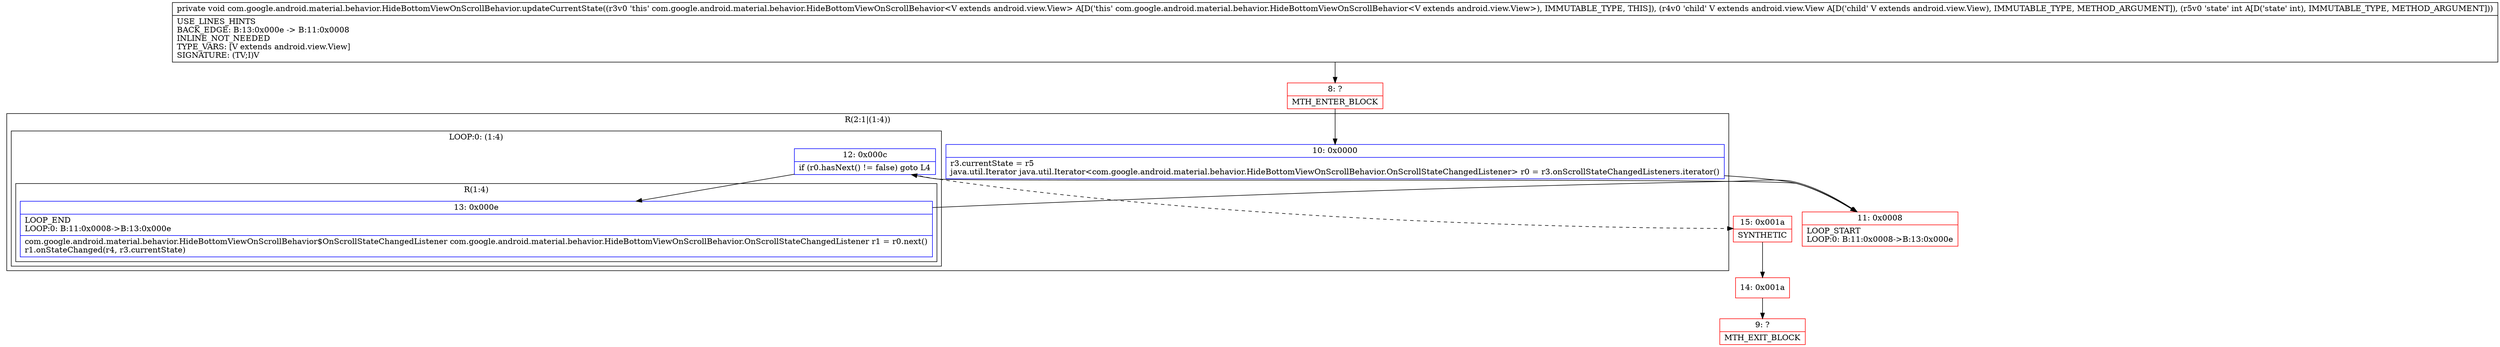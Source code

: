 digraph "CFG forcom.google.android.material.behavior.HideBottomViewOnScrollBehavior.updateCurrentState(Landroid\/view\/View;I)V" {
subgraph cluster_Region_376425419 {
label = "R(2:1|(1:4))";
node [shape=record,color=blue];
Node_10 [shape=record,label="{10\:\ 0x0000|r3.currentState = r5\ljava.util.Iterator java.util.Iterator\<com.google.android.material.behavior.HideBottomViewOnScrollBehavior.OnScrollStateChangedListener\> r0 = r3.onScrollStateChangedListeners.iterator()\l}"];
subgraph cluster_LoopRegion_125101318 {
label = "LOOP:0: (1:4)";
node [shape=record,color=blue];
Node_12 [shape=record,label="{12\:\ 0x000c|if (r0.hasNext() != false) goto L4\l}"];
subgraph cluster_Region_2141234051 {
label = "R(1:4)";
node [shape=record,color=blue];
Node_13 [shape=record,label="{13\:\ 0x000e|LOOP_END\lLOOP:0: B:11:0x0008\-\>B:13:0x000e\l|com.google.android.material.behavior.HideBottomViewOnScrollBehavior$OnScrollStateChangedListener com.google.android.material.behavior.HideBottomViewOnScrollBehavior.OnScrollStateChangedListener r1 = r0.next()\lr1.onStateChanged(r4, r3.currentState)\l}"];
}
}
}
Node_8 [shape=record,color=red,label="{8\:\ ?|MTH_ENTER_BLOCK\l}"];
Node_11 [shape=record,color=red,label="{11\:\ 0x0008|LOOP_START\lLOOP:0: B:11:0x0008\-\>B:13:0x000e\l}"];
Node_15 [shape=record,color=red,label="{15\:\ 0x001a|SYNTHETIC\l}"];
Node_14 [shape=record,color=red,label="{14\:\ 0x001a}"];
Node_9 [shape=record,color=red,label="{9\:\ ?|MTH_EXIT_BLOCK\l}"];
MethodNode[shape=record,label="{private void com.google.android.material.behavior.HideBottomViewOnScrollBehavior.updateCurrentState((r3v0 'this' com.google.android.material.behavior.HideBottomViewOnScrollBehavior\<V extends android.view.View\> A[D('this' com.google.android.material.behavior.HideBottomViewOnScrollBehavior\<V extends android.view.View\>), IMMUTABLE_TYPE, THIS]), (r4v0 'child' V extends android.view.View A[D('child' V extends android.view.View), IMMUTABLE_TYPE, METHOD_ARGUMENT]), (r5v0 'state' int A[D('state' int), IMMUTABLE_TYPE, METHOD_ARGUMENT]))  | USE_LINES_HINTS\lBACK_EDGE: B:13:0x000e \-\> B:11:0x0008\lINLINE_NOT_NEEDED\lTYPE_VARS: [V extends android.view.View]\lSIGNATURE: (TV;I)V\l}"];
MethodNode -> Node_8;Node_10 -> Node_11;
Node_12 -> Node_13;
Node_12 -> Node_15[style=dashed];
Node_13 -> Node_11;
Node_8 -> Node_10;
Node_11 -> Node_12;
Node_15 -> Node_14;
Node_14 -> Node_9;
}

